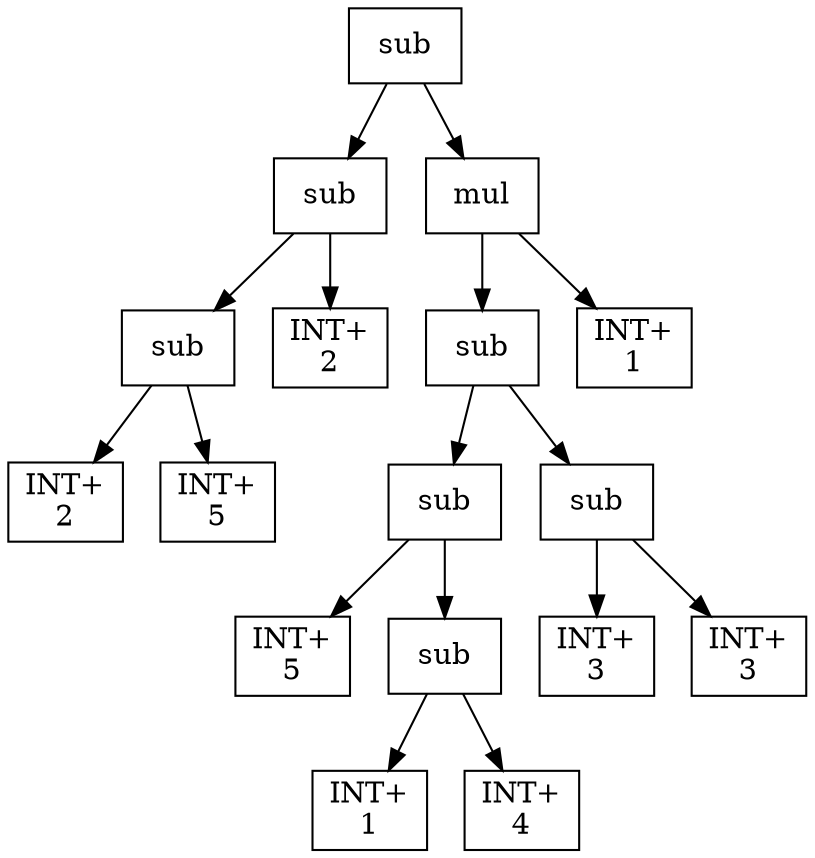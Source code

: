 digraph expr {
  node [shape=box];
  n1 [label="sub"];
  n2 [label="sub"];
  n3 [label="sub"];
  n4 [label="INT+\n2"];
  n5 [label="INT+\n5"];
  n3 -> n4;
  n3 -> n5;
  n6 [label="INT+\n2"];
  n2 -> n3;
  n2 -> n6;
  n7 [label="mul"];
  n8 [label="sub"];
  n9 [label="sub"];
  n10 [label="INT+\n5"];
  n11 [label="sub"];
  n12 [label="INT+\n1"];
  n13 [label="INT+\n4"];
  n11 -> n12;
  n11 -> n13;
  n9 -> n10;
  n9 -> n11;
  n14 [label="sub"];
  n15 [label="INT+\n3"];
  n16 [label="INT+\n3"];
  n14 -> n15;
  n14 -> n16;
  n8 -> n9;
  n8 -> n14;
  n17 [label="INT+\n1"];
  n7 -> n8;
  n7 -> n17;
  n1 -> n2;
  n1 -> n7;
}